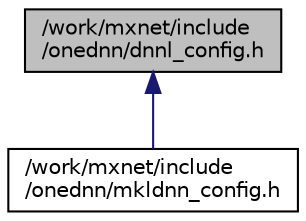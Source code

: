 digraph "/work/mxnet/include/onednn/dnnl_config.h"
{
 // LATEX_PDF_SIZE
  edge [fontname="Helvetica",fontsize="10",labelfontname="Helvetica",labelfontsize="10"];
  node [fontname="Helvetica",fontsize="10",shape=record];
  Node1 [label="/work/mxnet/include\l/onednn/dnnl_config.h",height=0.2,width=0.4,color="black", fillcolor="grey75", style="filled", fontcolor="black",tooltip=" "];
  Node1 -> Node2 [dir="back",color="midnightblue",fontsize="10",style="solid",fontname="Helvetica"];
  Node2 [label="/work/mxnet/include\l/onednn/mkldnn_config.h",height=0.2,width=0.4,color="black", fillcolor="white", style="filled",URL="$mkldnn__config_8h.html",tooltip=" "];
}
